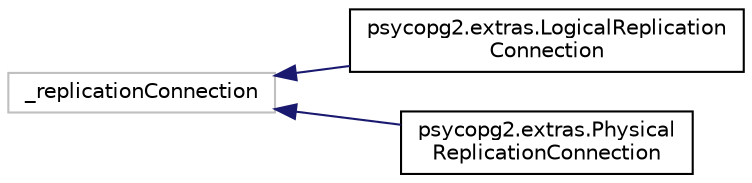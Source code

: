 digraph "Graphical Class Hierarchy"
{
 // LATEX_PDF_SIZE
  edge [fontname="Helvetica",fontsize="10",labelfontname="Helvetica",labelfontsize="10"];
  node [fontname="Helvetica",fontsize="10",shape=record];
  rankdir="LR";
  Node67 [label="_replicationConnection",height=0.2,width=0.4,color="grey75", fillcolor="white", style="filled",tooltip=" "];
  Node67 -> Node0 [dir="back",color="midnightblue",fontsize="10",style="solid",fontname="Helvetica"];
  Node0 [label="psycopg2.extras.LogicalReplication\lConnection",height=0.2,width=0.4,color="black", fillcolor="white", style="filled",URL="$de/d6c/classpsycopg2_1_1extras_1_1_logical_replication_connection.html",tooltip=" "];
  Node67 -> Node69 [dir="back",color="midnightblue",fontsize="10",style="solid",fontname="Helvetica"];
  Node69 [label="psycopg2.extras.Physical\lReplicationConnection",height=0.2,width=0.4,color="black", fillcolor="white", style="filled",URL="$d7/ddc/classpsycopg2_1_1extras_1_1_physical_replication_connection.html",tooltip=" "];
}
